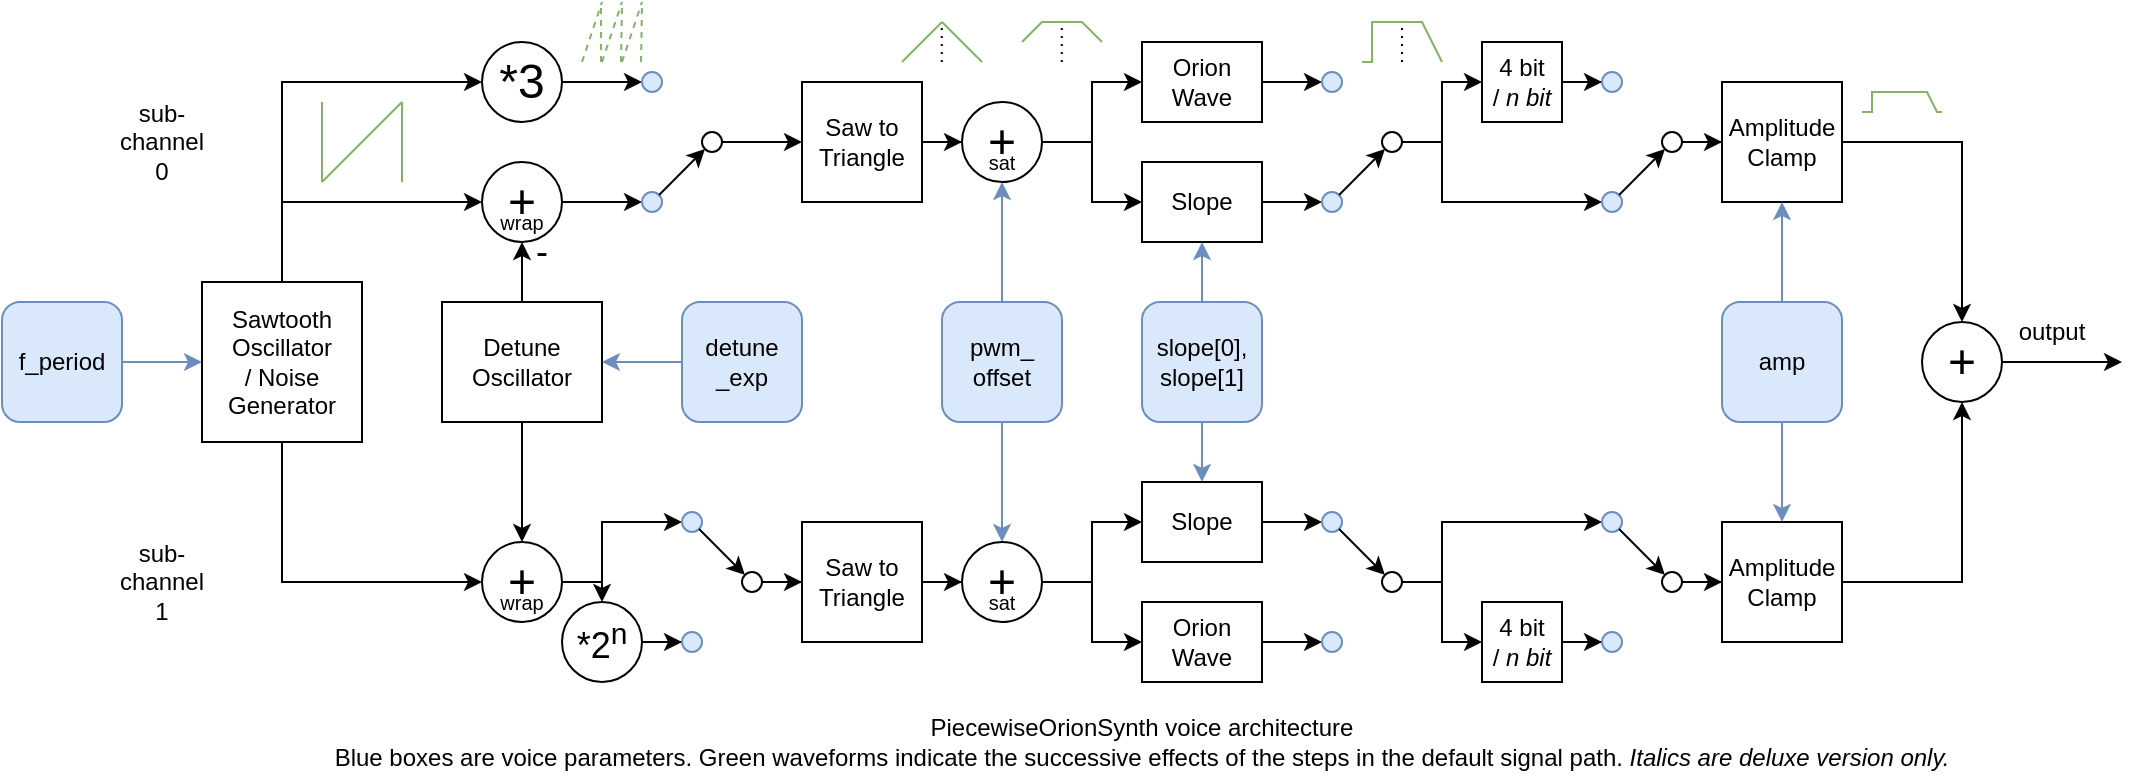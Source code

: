 <mxfile version="24.5.1" type="device">
  <diagram name="Page-1" id="rRZEkB9_PSGTh-SD51KO">
    <mxGraphModel dx="2074" dy="1197" grid="1" gridSize="10" guides="1" tooltips="1" connect="1" arrows="1" fold="1" page="1" pageScale="1" pageWidth="827" pageHeight="1169" math="0" shadow="0">
      <root>
        <mxCell id="0" />
        <mxCell id="1" parent="0" />
        <mxCell id="hvb4XQf5huEeOUagHXVo-9" style="edgeStyle=orthogonalEdgeStyle;rounded=0;orthogonalLoop=1;jettySize=auto;html=1;entryX=0;entryY=0.5;entryDx=0;entryDy=0;exitX=0.5;exitY=0;exitDx=0;exitDy=0;" parent="1" source="hvb4XQf5huEeOUagHXVo-1" target="hvb4XQf5huEeOUagHXVo-8" edge="1">
          <mxGeometry relative="1" as="geometry" />
        </mxCell>
        <mxCell id="hvb4XQf5huEeOUagHXVo-13" style="edgeStyle=orthogonalEdgeStyle;rounded=0;orthogonalLoop=1;jettySize=auto;html=1;entryX=0;entryY=0.5;entryDx=0;entryDy=0;exitX=0.5;exitY=0;exitDx=0;exitDy=0;" parent="1" source="hvb4XQf5huEeOUagHXVo-1" target="hvb4XQf5huEeOUagHXVo-12" edge="1">
          <mxGeometry relative="1" as="geometry" />
        </mxCell>
        <mxCell id="hvb4XQf5huEeOUagHXVo-81" style="edgeStyle=orthogonalEdgeStyle;rounded=0;orthogonalLoop=1;jettySize=auto;html=1;entryX=0;entryY=0.5;entryDx=0;entryDy=0;exitX=0.5;exitY=1;exitDx=0;exitDy=0;" parent="1" source="hvb4XQf5huEeOUagHXVo-1" target="hvb4XQf5huEeOUagHXVo-58" edge="1">
          <mxGeometry relative="1" as="geometry" />
        </mxCell>
        <mxCell id="hvb4XQf5huEeOUagHXVo-1" value="&lt;div&gt;Sawtooth&lt;/div&gt;Oscillator&lt;div&gt;&lt;span style=&quot;background-color: initial;&quot;&gt;/ Noise Generator&lt;/span&gt;&lt;/div&gt;" style="rounded=0;whiteSpace=wrap;html=1;" parent="1" vertex="1">
          <mxGeometry x="120" y="520" width="80" height="80" as="geometry" />
        </mxCell>
        <mxCell id="hvb4XQf5huEeOUagHXVo-10" value="" style="edgeStyle=orthogonalEdgeStyle;rounded=0;orthogonalLoop=1;jettySize=auto;html=1;" parent="1" source="hvb4XQf5huEeOUagHXVo-5" target="hvb4XQf5huEeOUagHXVo-8" edge="1">
          <mxGeometry relative="1" as="geometry" />
        </mxCell>
        <mxCell id="hvb4XQf5huEeOUagHXVo-80" style="edgeStyle=orthogonalEdgeStyle;rounded=0;orthogonalLoop=1;jettySize=auto;html=1;entryX=0.5;entryY=0;entryDx=0;entryDy=0;" parent="1" source="hvb4XQf5huEeOUagHXVo-5" target="hvb4XQf5huEeOUagHXVo-58" edge="1">
          <mxGeometry relative="1" as="geometry" />
        </mxCell>
        <mxCell id="hvb4XQf5huEeOUagHXVo-5" value="Detune&lt;div&gt;Oscillator&lt;/div&gt;" style="rounded=0;whiteSpace=wrap;html=1;" parent="1" vertex="1">
          <mxGeometry x="240" y="530" width="80" height="60" as="geometry" />
        </mxCell>
        <mxCell id="hvb4XQf5huEeOUagHXVo-17" style="edgeStyle=orthogonalEdgeStyle;rounded=0;orthogonalLoop=1;jettySize=auto;html=1;" parent="1" source="hvb4XQf5huEeOUagHXVo-8" edge="1">
          <mxGeometry relative="1" as="geometry">
            <mxPoint x="340" y="480" as="targetPoint" />
          </mxGeometry>
        </mxCell>
        <mxCell id="hvb4XQf5huEeOUagHXVo-8" value="&lt;font style=&quot;font-size: 24px;&quot;&gt;+&lt;/font&gt;" style="ellipse;whiteSpace=wrap;html=1;aspect=fixed;" parent="1" vertex="1">
          <mxGeometry x="260" y="460" width="40" height="40" as="geometry" />
        </mxCell>
        <mxCell id="hvb4XQf5huEeOUagHXVo-15" style="edgeStyle=orthogonalEdgeStyle;rounded=0;orthogonalLoop=1;jettySize=auto;html=1;" parent="1" source="hvb4XQf5huEeOUagHXVo-12" edge="1">
          <mxGeometry relative="1" as="geometry">
            <mxPoint x="340" y="420" as="targetPoint" />
          </mxGeometry>
        </mxCell>
        <mxCell id="hvb4XQf5huEeOUagHXVo-12" value="&lt;font style=&quot;font-size: 24px;&quot;&gt;*3&lt;/font&gt;" style="ellipse;whiteSpace=wrap;html=1;aspect=fixed;" parent="1" vertex="1">
          <mxGeometry x="260" y="400" width="40" height="40" as="geometry" />
        </mxCell>
        <mxCell id="hvb4XQf5huEeOUagHXVo-21" style="edgeStyle=orthogonalEdgeStyle;rounded=0;orthogonalLoop=1;jettySize=auto;html=1;entryX=0;entryY=0.5;entryDx=0;entryDy=0;" parent="1" source="hvb4XQf5huEeOUagHXVo-18" target="hvb4XQf5huEeOUagHXVo-20" edge="1">
          <mxGeometry relative="1" as="geometry" />
        </mxCell>
        <mxCell id="hvb4XQf5huEeOUagHXVo-18" value="&lt;div&gt;Saw to&lt;/div&gt;Triangle" style="rounded=0;whiteSpace=wrap;html=1;" parent="1" vertex="1">
          <mxGeometry x="420" y="420" width="60" height="60" as="geometry" />
        </mxCell>
        <mxCell id="hvb4XQf5huEeOUagHXVo-30" style="edgeStyle=orthogonalEdgeStyle;rounded=0;orthogonalLoop=1;jettySize=auto;html=1;entryX=0;entryY=0.5;entryDx=0;entryDy=0;" parent="1" source="hvb4XQf5huEeOUagHXVo-20" target="hvb4XQf5huEeOUagHXVo-29" edge="1">
          <mxGeometry relative="1" as="geometry" />
        </mxCell>
        <mxCell id="hvb4XQf5huEeOUagHXVo-32" style="edgeStyle=orthogonalEdgeStyle;rounded=0;orthogonalLoop=1;jettySize=auto;html=1;entryX=0;entryY=0.5;entryDx=0;entryDy=0;" parent="1" source="hvb4XQf5huEeOUagHXVo-20" target="hvb4XQf5huEeOUagHXVo-31" edge="1">
          <mxGeometry relative="1" as="geometry" />
        </mxCell>
        <mxCell id="hvb4XQf5huEeOUagHXVo-20" value="&lt;div style=&quot;&quot;&gt;&lt;font style=&quot;font-size: 24px;&quot;&gt;+&lt;/font&gt;&lt;/div&gt;" style="ellipse;whiteSpace=wrap;html=1;aspect=fixed;" parent="1" vertex="1">
          <mxGeometry x="500" y="430" width="40" height="40" as="geometry" />
        </mxCell>
        <mxCell id="hvb4XQf5huEeOUagHXVo-22" value="&lt;font style=&quot;font-size: 10px;&quot;&gt;sat&lt;/font&gt;" style="text;html=1;align=center;verticalAlign=middle;whiteSpace=wrap;rounded=0;" parent="1" vertex="1">
          <mxGeometry x="500" y="450" width="40" height="20" as="geometry" />
        </mxCell>
        <mxCell id="hvb4XQf5huEeOUagHXVo-24" style="edgeStyle=orthogonalEdgeStyle;rounded=0;orthogonalLoop=1;jettySize=auto;html=1;exitX=0;exitY=0.5;exitDx=0;exitDy=0;entryX=1;entryY=0.5;entryDx=0;entryDy=0;fillColor=#dae8fc;strokeColor=#6c8ebf;" parent="1" source="hvb4XQf5huEeOUagHXVo-23" target="hvb4XQf5huEeOUagHXVo-5" edge="1">
          <mxGeometry relative="1" as="geometry" />
        </mxCell>
        <mxCell id="hvb4XQf5huEeOUagHXVo-23" value="detune&lt;br&gt;_exp" style="rounded=1;whiteSpace=wrap;html=1;fillColor=#dae8fc;strokeColor=#6c8ebf;" parent="1" vertex="1">
          <mxGeometry x="360" y="530" width="60" height="60" as="geometry" />
        </mxCell>
        <mxCell id="hvb4XQf5huEeOUagHXVo-28" style="edgeStyle=orthogonalEdgeStyle;rounded=0;orthogonalLoop=1;jettySize=auto;html=1;entryX=0.5;entryY=1;entryDx=0;entryDy=0;fillColor=#dae8fc;strokeColor=#6c8ebf;" parent="1" source="hvb4XQf5huEeOUagHXVo-25" target="hvb4XQf5huEeOUagHXVo-22" edge="1">
          <mxGeometry relative="1" as="geometry" />
        </mxCell>
        <mxCell id="hvb4XQf5huEeOUagHXVo-126" style="edgeStyle=orthogonalEdgeStyle;rounded=0;orthogonalLoop=1;jettySize=auto;html=1;entryX=0.5;entryY=0;entryDx=0;entryDy=0;fillColor=#dae8fc;strokeColor=#6c8ebf;" parent="1" source="hvb4XQf5huEeOUagHXVo-25" target="hvb4XQf5huEeOUagHXVo-65" edge="1">
          <mxGeometry relative="1" as="geometry" />
        </mxCell>
        <mxCell id="hvb4XQf5huEeOUagHXVo-25" value="pwm_&lt;br&gt;offset" style="rounded=1;whiteSpace=wrap;html=1;fillColor=#dae8fc;strokeColor=#6c8ebf;" parent="1" vertex="1">
          <mxGeometry x="490" y="530" width="60" height="60" as="geometry" />
        </mxCell>
        <mxCell id="hvb4XQf5huEeOUagHXVo-37" style="edgeStyle=orthogonalEdgeStyle;rounded=0;orthogonalLoop=1;jettySize=auto;html=1;" parent="1" source="hvb4XQf5huEeOUagHXVo-29" edge="1">
          <mxGeometry relative="1" as="geometry">
            <mxPoint x="680" y="480" as="targetPoint" />
          </mxGeometry>
        </mxCell>
        <mxCell id="hvb4XQf5huEeOUagHXVo-29" value="Slope" style="rounded=0;whiteSpace=wrap;html=1;" parent="1" vertex="1">
          <mxGeometry x="590" y="460" width="60" height="40" as="geometry" />
        </mxCell>
        <mxCell id="hvb4XQf5huEeOUagHXVo-36" style="edgeStyle=orthogonalEdgeStyle;rounded=0;orthogonalLoop=1;jettySize=auto;html=1;" parent="1" source="hvb4XQf5huEeOUagHXVo-31" edge="1">
          <mxGeometry relative="1" as="geometry">
            <mxPoint x="680" y="420" as="targetPoint" />
          </mxGeometry>
        </mxCell>
        <mxCell id="hvb4XQf5huEeOUagHXVo-31" value="Orion&lt;div&gt;Wave&lt;/div&gt;" style="rounded=0;whiteSpace=wrap;html=1;" parent="1" vertex="1">
          <mxGeometry x="590" y="400" width="60" height="40" as="geometry" />
        </mxCell>
        <mxCell id="hvb4XQf5huEeOUagHXVo-42" style="edgeStyle=orthogonalEdgeStyle;rounded=0;orthogonalLoop=1;jettySize=auto;html=1;entryX=0.5;entryY=1;entryDx=0;entryDy=0;fillColor=#dae8fc;strokeColor=#6c8ebf;" parent="1" source="hvb4XQf5huEeOUagHXVo-41" target="hvb4XQf5huEeOUagHXVo-29" edge="1">
          <mxGeometry relative="1" as="geometry" />
        </mxCell>
        <mxCell id="hvb4XQf5huEeOUagHXVo-127" style="edgeStyle=orthogonalEdgeStyle;rounded=0;orthogonalLoop=1;jettySize=auto;html=1;entryX=0.5;entryY=0;entryDx=0;entryDy=0;fillColor=#dae8fc;strokeColor=#6c8ebf;" parent="1" source="hvb4XQf5huEeOUagHXVo-41" target="hvb4XQf5huEeOUagHXVo-68" edge="1">
          <mxGeometry relative="1" as="geometry" />
        </mxCell>
        <mxCell id="hvb4XQf5huEeOUagHXVo-41" value="slope[0],&lt;div&gt;slope[1]&lt;/div&gt;" style="rounded=1;whiteSpace=wrap;html=1;fillColor=#dae8fc;strokeColor=#6c8ebf;" parent="1" vertex="1">
          <mxGeometry x="590" y="530" width="60" height="60" as="geometry" />
        </mxCell>
        <mxCell id="hvb4XQf5huEeOUagHXVo-46" value="" style="ellipse;whiteSpace=wrap;html=1;aspect=fixed;fillColor=#dae8fc;strokeColor=#6c8ebf;" parent="1" vertex="1">
          <mxGeometry x="680" y="475" width="10" height="10" as="geometry" />
        </mxCell>
        <mxCell id="hvb4XQf5huEeOUagHXVo-47" value="" style="ellipse;whiteSpace=wrap;html=1;aspect=fixed;fillColor=#dae8fc;strokeColor=#6c8ebf;" parent="1" vertex="1">
          <mxGeometry x="680" y="415" width="10" height="10" as="geometry" />
        </mxCell>
        <mxCell id="hvb4XQf5huEeOUagHXVo-100" style="edgeStyle=orthogonalEdgeStyle;rounded=0;orthogonalLoop=1;jettySize=auto;html=1;entryX=0;entryY=0.5;entryDx=0;entryDy=0;" parent="1" source="hvb4XQf5huEeOUagHXVo-48" target="hvb4XQf5huEeOUagHXVo-97" edge="1">
          <mxGeometry relative="1" as="geometry" />
        </mxCell>
        <mxCell id="hvb4XQf5huEeOUagHXVo-110" style="edgeStyle=orthogonalEdgeStyle;rounded=0;orthogonalLoop=1;jettySize=auto;html=1;entryX=0;entryY=0.5;entryDx=0;entryDy=0;" parent="1" source="hvb4XQf5huEeOUagHXVo-48" target="hvb4XQf5huEeOUagHXVo-105" edge="1">
          <mxGeometry relative="1" as="geometry">
            <Array as="points">
              <mxPoint x="740" y="450" />
              <mxPoint x="740" y="480" />
            </Array>
          </mxGeometry>
        </mxCell>
        <mxCell id="hvb4XQf5huEeOUagHXVo-48" value="" style="ellipse;whiteSpace=wrap;html=1;aspect=fixed;" parent="1" vertex="1">
          <mxGeometry x="710" y="445" width="10" height="10" as="geometry" />
        </mxCell>
        <mxCell id="hvb4XQf5huEeOUagHXVo-51" value="" style="endArrow=classic;html=1;rounded=0;exitX=1;exitY=0;exitDx=0;exitDy=0;entryX=0;entryY=1;entryDx=0;entryDy=0;" parent="1" source="hvb4XQf5huEeOUagHXVo-46" target="hvb4XQf5huEeOUagHXVo-48" edge="1">
          <mxGeometry width="50" height="50" relative="1" as="geometry">
            <mxPoint x="695" y="470" as="sourcePoint" />
            <mxPoint x="745" y="420" as="targetPoint" />
          </mxGeometry>
        </mxCell>
        <mxCell id="hvb4XQf5huEeOUagHXVo-52" value="" style="ellipse;whiteSpace=wrap;html=1;aspect=fixed;fillColor=#dae8fc;strokeColor=#6c8ebf;" parent="1" vertex="1">
          <mxGeometry x="340" y="475" width="10" height="10" as="geometry" />
        </mxCell>
        <mxCell id="hvb4XQf5huEeOUagHXVo-53" value="" style="ellipse;whiteSpace=wrap;html=1;aspect=fixed;fillColor=#dae8fc;strokeColor=#6c8ebf;" parent="1" vertex="1">
          <mxGeometry x="340" y="415" width="10" height="10" as="geometry" />
        </mxCell>
        <mxCell id="hvb4XQf5huEeOUagHXVo-56" style="edgeStyle=orthogonalEdgeStyle;rounded=0;orthogonalLoop=1;jettySize=auto;html=1;entryX=0;entryY=0.5;entryDx=0;entryDy=0;" parent="1" source="hvb4XQf5huEeOUagHXVo-54" target="hvb4XQf5huEeOUagHXVo-18" edge="1">
          <mxGeometry relative="1" as="geometry" />
        </mxCell>
        <mxCell id="hvb4XQf5huEeOUagHXVo-54" value="" style="ellipse;whiteSpace=wrap;html=1;aspect=fixed;" parent="1" vertex="1">
          <mxGeometry x="370" y="445" width="10" height="10" as="geometry" />
        </mxCell>
        <mxCell id="hvb4XQf5huEeOUagHXVo-55" value="" style="endArrow=classic;html=1;rounded=0;exitX=1;exitY=0;exitDx=0;exitDy=0;entryX=0;entryY=1;entryDx=0;entryDy=0;" parent="1" source="hvb4XQf5huEeOUagHXVo-52" target="hvb4XQf5huEeOUagHXVo-54" edge="1">
          <mxGeometry width="50" height="50" relative="1" as="geometry">
            <mxPoint x="355" y="470" as="sourcePoint" />
            <mxPoint x="405" y="420" as="targetPoint" />
          </mxGeometry>
        </mxCell>
        <mxCell id="hvb4XQf5huEeOUagHXVo-94" style="edgeStyle=orthogonalEdgeStyle;rounded=0;orthogonalLoop=1;jettySize=auto;html=1;entryX=0;entryY=0.5;entryDx=0;entryDy=0;" parent="1" source="hvb4XQf5huEeOUagHXVo-58" target="hvb4XQf5huEeOUagHXVo-89" edge="1">
          <mxGeometry relative="1" as="geometry">
            <Array as="points">
              <mxPoint x="320" y="670" />
              <mxPoint x="320" y="640" />
            </Array>
          </mxGeometry>
        </mxCell>
        <mxCell id="hvb4XQf5huEeOUagHXVo-95" style="edgeStyle=orthogonalEdgeStyle;rounded=0;orthogonalLoop=1;jettySize=auto;html=1;entryX=0.5;entryY=0;entryDx=0;entryDy=0;exitX=1;exitY=0.5;exitDx=0;exitDy=0;" parent="1" source="hvb4XQf5huEeOUagHXVo-58" target="hvb4XQf5huEeOUagHXVo-82" edge="1">
          <mxGeometry relative="1" as="geometry" />
        </mxCell>
        <mxCell id="hvb4XQf5huEeOUagHXVo-58" value="&lt;font style=&quot;font-size: 24px;&quot;&gt;+&lt;/font&gt;" style="ellipse;whiteSpace=wrap;html=1;aspect=fixed;" parent="1" vertex="1">
          <mxGeometry x="260" y="650" width="40" height="40" as="geometry" />
        </mxCell>
        <mxCell id="hvb4XQf5huEeOUagHXVo-61" style="edgeStyle=orthogonalEdgeStyle;rounded=0;orthogonalLoop=1;jettySize=auto;html=1;entryX=0;entryY=0.5;entryDx=0;entryDy=0;" parent="1" source="hvb4XQf5huEeOUagHXVo-62" target="hvb4XQf5huEeOUagHXVo-65" edge="1">
          <mxGeometry relative="1" as="geometry" />
        </mxCell>
        <mxCell id="hvb4XQf5huEeOUagHXVo-62" value="&lt;div&gt;Saw to&lt;/div&gt;Triangle" style="rounded=0;whiteSpace=wrap;html=1;" parent="1" vertex="1">
          <mxGeometry x="420" y="640" width="60" height="60" as="geometry" />
        </mxCell>
        <mxCell id="hvb4XQf5huEeOUagHXVo-63" style="edgeStyle=orthogonalEdgeStyle;rounded=0;orthogonalLoop=1;jettySize=auto;html=1;entryX=0;entryY=0.5;entryDx=0;entryDy=0;" parent="1" source="hvb4XQf5huEeOUagHXVo-65" target="hvb4XQf5huEeOUagHXVo-68" edge="1">
          <mxGeometry relative="1" as="geometry" />
        </mxCell>
        <mxCell id="hvb4XQf5huEeOUagHXVo-64" style="edgeStyle=orthogonalEdgeStyle;rounded=0;orthogonalLoop=1;jettySize=auto;html=1;entryX=0;entryY=0.5;entryDx=0;entryDy=0;" parent="1" source="hvb4XQf5huEeOUagHXVo-65" target="hvb4XQf5huEeOUagHXVo-70" edge="1">
          <mxGeometry relative="1" as="geometry" />
        </mxCell>
        <mxCell id="hvb4XQf5huEeOUagHXVo-65" value="&lt;div style=&quot;&quot;&gt;&lt;font style=&quot;font-size: 24px;&quot;&gt;+&lt;/font&gt;&lt;/div&gt;" style="ellipse;whiteSpace=wrap;html=1;aspect=fixed;" parent="1" vertex="1">
          <mxGeometry x="500" y="650" width="40" height="40" as="geometry" />
        </mxCell>
        <mxCell id="hvb4XQf5huEeOUagHXVo-66" value="&lt;font style=&quot;font-size: 10px;&quot;&gt;sat&lt;/font&gt;" style="text;html=1;align=center;verticalAlign=middle;whiteSpace=wrap;rounded=0;" parent="1" vertex="1">
          <mxGeometry x="500" y="670" width="40" height="20" as="geometry" />
        </mxCell>
        <mxCell id="hvb4XQf5huEeOUagHXVo-87" style="edgeStyle=orthogonalEdgeStyle;rounded=0;orthogonalLoop=1;jettySize=auto;html=1;entryX=0;entryY=0.5;entryDx=0;entryDy=0;" parent="1" source="hvb4XQf5huEeOUagHXVo-68" target="hvb4XQf5huEeOUagHXVo-72" edge="1">
          <mxGeometry relative="1" as="geometry" />
        </mxCell>
        <mxCell id="hvb4XQf5huEeOUagHXVo-68" value="Slope" style="rounded=0;whiteSpace=wrap;html=1;" parent="1" vertex="1">
          <mxGeometry x="590" y="620" width="60" height="40" as="geometry" />
        </mxCell>
        <mxCell id="hvb4XQf5huEeOUagHXVo-86" style="edgeStyle=orthogonalEdgeStyle;rounded=0;orthogonalLoop=1;jettySize=auto;html=1;entryX=0;entryY=0.5;entryDx=0;entryDy=0;" parent="1" source="hvb4XQf5huEeOUagHXVo-70" target="hvb4XQf5huEeOUagHXVo-71" edge="1">
          <mxGeometry relative="1" as="geometry" />
        </mxCell>
        <mxCell id="hvb4XQf5huEeOUagHXVo-70" value="Orion&lt;div&gt;Wave&lt;/div&gt;" style="rounded=0;whiteSpace=wrap;html=1;" parent="1" vertex="1">
          <mxGeometry x="590" y="680" width="60" height="40" as="geometry" />
        </mxCell>
        <mxCell id="hvb4XQf5huEeOUagHXVo-71" value="" style="ellipse;whiteSpace=wrap;html=1;aspect=fixed;fillColor=#dae8fc;strokeColor=#6c8ebf;" parent="1" vertex="1">
          <mxGeometry x="680" y="695" width="10" height="10" as="geometry" />
        </mxCell>
        <mxCell id="hvb4XQf5huEeOUagHXVo-72" value="" style="ellipse;whiteSpace=wrap;html=1;aspect=fixed;fillColor=#dae8fc;strokeColor=#6c8ebf;" parent="1" vertex="1">
          <mxGeometry x="680" y="635" width="10" height="10" as="geometry" />
        </mxCell>
        <mxCell id="hvb4XQf5huEeOUagHXVo-116" style="edgeStyle=orthogonalEdgeStyle;rounded=0;orthogonalLoop=1;jettySize=auto;html=1;entryX=0;entryY=0.5;entryDx=0;entryDy=0;" parent="1" source="hvb4XQf5huEeOUagHXVo-73" target="hvb4XQf5huEeOUagHXVo-111" edge="1">
          <mxGeometry relative="1" as="geometry" />
        </mxCell>
        <mxCell id="hvb4XQf5huEeOUagHXVo-117" style="edgeStyle=orthogonalEdgeStyle;rounded=0;orthogonalLoop=1;jettySize=auto;html=1;entryX=0;entryY=0.5;entryDx=0;entryDy=0;" parent="1" source="hvb4XQf5huEeOUagHXVo-73" target="hvb4XQf5huEeOUagHXVo-113" edge="1">
          <mxGeometry relative="1" as="geometry">
            <Array as="points">
              <mxPoint x="740" y="670" />
              <mxPoint x="740" y="640" />
            </Array>
          </mxGeometry>
        </mxCell>
        <mxCell id="hvb4XQf5huEeOUagHXVo-73" value="" style="ellipse;whiteSpace=wrap;html=1;aspect=fixed;" parent="1" vertex="1">
          <mxGeometry x="710" y="665" width="10" height="10" as="geometry" />
        </mxCell>
        <mxCell id="hvb4XQf5huEeOUagHXVo-74" value="" style="endArrow=classic;html=1;rounded=0;exitX=1;exitY=1;exitDx=0;exitDy=0;entryX=0;entryY=0;entryDx=0;entryDy=0;" parent="1" source="hvb4XQf5huEeOUagHXVo-72" target="hvb4XQf5huEeOUagHXVo-73" edge="1">
          <mxGeometry width="50" height="50" relative="1" as="geometry">
            <mxPoint x="695" y="690" as="sourcePoint" />
            <mxPoint x="730" y="640" as="targetPoint" />
          </mxGeometry>
        </mxCell>
        <mxCell id="hvb4XQf5huEeOUagHXVo-93" style="edgeStyle=orthogonalEdgeStyle;rounded=0;orthogonalLoop=1;jettySize=auto;html=1;entryX=0;entryY=0.5;entryDx=0;entryDy=0;" parent="1" source="hvb4XQf5huEeOUagHXVo-82" target="hvb4XQf5huEeOUagHXVo-88" edge="1">
          <mxGeometry relative="1" as="geometry" />
        </mxCell>
        <mxCell id="hvb4XQf5huEeOUagHXVo-82" value="&lt;font style=&quot;font-size: 18px;&quot;&gt;*2&lt;sup&gt;n&lt;/sup&gt;&lt;/font&gt;" style="ellipse;whiteSpace=wrap;html=1;aspect=fixed;" parent="1" vertex="1">
          <mxGeometry x="300" y="680" width="40" height="40" as="geometry" />
        </mxCell>
        <mxCell id="hvb4XQf5huEeOUagHXVo-85" value="&lt;font style=&quot;font-size: 18px;&quot;&gt;-&lt;/font&gt;" style="text;html=1;align=center;verticalAlign=middle;whiteSpace=wrap;rounded=0;" parent="1" vertex="1">
          <mxGeometry x="260" y="490" width="60" height="30" as="geometry" />
        </mxCell>
        <mxCell id="hvb4XQf5huEeOUagHXVo-88" value="" style="ellipse;whiteSpace=wrap;html=1;aspect=fixed;fillColor=#dae8fc;strokeColor=#6c8ebf;" parent="1" vertex="1">
          <mxGeometry x="360" y="695" width="10" height="10" as="geometry" />
        </mxCell>
        <mxCell id="hvb4XQf5huEeOUagHXVo-89" value="" style="ellipse;whiteSpace=wrap;html=1;aspect=fixed;fillColor=#dae8fc;strokeColor=#6c8ebf;" parent="1" vertex="1">
          <mxGeometry x="360" y="635" width="10" height="10" as="geometry" />
        </mxCell>
        <mxCell id="hvb4XQf5huEeOUagHXVo-96" style="edgeStyle=orthogonalEdgeStyle;rounded=0;orthogonalLoop=1;jettySize=auto;html=1;entryX=0;entryY=0.5;entryDx=0;entryDy=0;" parent="1" source="hvb4XQf5huEeOUagHXVo-90" target="hvb4XQf5huEeOUagHXVo-62" edge="1">
          <mxGeometry relative="1" as="geometry" />
        </mxCell>
        <mxCell id="hvb4XQf5huEeOUagHXVo-90" value="" style="ellipse;whiteSpace=wrap;html=1;aspect=fixed;" parent="1" vertex="1">
          <mxGeometry x="390" y="665" width="10" height="10" as="geometry" />
        </mxCell>
        <mxCell id="hvb4XQf5huEeOUagHXVo-91" value="" style="endArrow=classic;html=1;rounded=0;exitX=1;exitY=1;exitDx=0;exitDy=0;entryX=0;entryY=0;entryDx=0;entryDy=0;" parent="1" source="hvb4XQf5huEeOUagHXVo-89" target="hvb4XQf5huEeOUagHXVo-90" edge="1">
          <mxGeometry width="50" height="50" relative="1" as="geometry">
            <mxPoint x="375" y="690" as="sourcePoint" />
            <mxPoint x="410" y="640" as="targetPoint" />
          </mxGeometry>
        </mxCell>
        <mxCell id="hvb4XQf5huEeOUagHXVo-109" style="edgeStyle=orthogonalEdgeStyle;rounded=0;orthogonalLoop=1;jettySize=auto;html=1;entryX=0;entryY=0.5;entryDx=0;entryDy=0;" parent="1" source="hvb4XQf5huEeOUagHXVo-97" target="hvb4XQf5huEeOUagHXVo-106" edge="1">
          <mxGeometry relative="1" as="geometry" />
        </mxCell>
        <mxCell id="hvb4XQf5huEeOUagHXVo-97" value="4 bit&lt;div&gt;/&amp;nbsp;&lt;i&gt;n bit&lt;/i&gt;&lt;/div&gt;" style="rounded=0;whiteSpace=wrap;html=1;" parent="1" vertex="1">
          <mxGeometry x="760" y="400" width="40" height="40" as="geometry" />
        </mxCell>
        <mxCell id="hvb4XQf5huEeOUagHXVo-105" value="" style="ellipse;whiteSpace=wrap;html=1;aspect=fixed;fillColor=#dae8fc;strokeColor=#6c8ebf;" parent="1" vertex="1">
          <mxGeometry x="820" y="475" width="10" height="10" as="geometry" />
        </mxCell>
        <mxCell id="hvb4XQf5huEeOUagHXVo-106" value="" style="ellipse;whiteSpace=wrap;html=1;aspect=fixed;fillColor=#dae8fc;strokeColor=#6c8ebf;" parent="1" vertex="1">
          <mxGeometry x="820" y="415" width="10" height="10" as="geometry" />
        </mxCell>
        <mxCell id="hvb4XQf5huEeOUagHXVo-120" style="edgeStyle=orthogonalEdgeStyle;rounded=0;orthogonalLoop=1;jettySize=auto;html=1;entryX=0;entryY=0.5;entryDx=0;entryDy=0;" parent="1" source="hvb4XQf5huEeOUagHXVo-107" target="hvb4XQf5huEeOUagHXVo-119" edge="1">
          <mxGeometry relative="1" as="geometry" />
        </mxCell>
        <mxCell id="hvb4XQf5huEeOUagHXVo-107" value="" style="ellipse;whiteSpace=wrap;html=1;aspect=fixed;" parent="1" vertex="1">
          <mxGeometry x="850" y="445" width="10" height="10" as="geometry" />
        </mxCell>
        <mxCell id="hvb4XQf5huEeOUagHXVo-108" value="" style="endArrow=classic;html=1;rounded=0;exitX=1;exitY=0;exitDx=0;exitDy=0;entryX=0;entryY=1;entryDx=0;entryDy=0;" parent="1" source="hvb4XQf5huEeOUagHXVo-105" target="hvb4XQf5huEeOUagHXVo-107" edge="1">
          <mxGeometry width="50" height="50" relative="1" as="geometry">
            <mxPoint x="835" y="470" as="sourcePoint" />
            <mxPoint x="885" y="420" as="targetPoint" />
          </mxGeometry>
        </mxCell>
        <mxCell id="hvb4XQf5huEeOUagHXVo-118" style="edgeStyle=orthogonalEdgeStyle;rounded=0;orthogonalLoop=1;jettySize=auto;html=1;entryX=0;entryY=0.5;entryDx=0;entryDy=0;" parent="1" source="hvb4XQf5huEeOUagHXVo-111" target="hvb4XQf5huEeOUagHXVo-112" edge="1">
          <mxGeometry relative="1" as="geometry" />
        </mxCell>
        <mxCell id="hvb4XQf5huEeOUagHXVo-111" value="4 bit&lt;div&gt;/ &lt;i&gt;n bit&lt;/i&gt;&lt;/div&gt;" style="rounded=0;whiteSpace=wrap;html=1;" parent="1" vertex="1">
          <mxGeometry x="760" y="680" width="40" height="40" as="geometry" />
        </mxCell>
        <mxCell id="hvb4XQf5huEeOUagHXVo-112" value="" style="ellipse;whiteSpace=wrap;html=1;aspect=fixed;fillColor=#dae8fc;strokeColor=#6c8ebf;" parent="1" vertex="1">
          <mxGeometry x="820" y="695" width="10" height="10" as="geometry" />
        </mxCell>
        <mxCell id="hvb4XQf5huEeOUagHXVo-113" value="" style="ellipse;whiteSpace=wrap;html=1;aspect=fixed;fillColor=#dae8fc;strokeColor=#6c8ebf;" parent="1" vertex="1">
          <mxGeometry x="820" y="635" width="10" height="10" as="geometry" />
        </mxCell>
        <mxCell id="hvb4XQf5huEeOUagHXVo-122" style="edgeStyle=orthogonalEdgeStyle;rounded=0;orthogonalLoop=1;jettySize=auto;html=1;entryX=0;entryY=0.5;entryDx=0;entryDy=0;" parent="1" source="hvb4XQf5huEeOUagHXVo-114" target="hvb4XQf5huEeOUagHXVo-121" edge="1">
          <mxGeometry relative="1" as="geometry" />
        </mxCell>
        <mxCell id="hvb4XQf5huEeOUagHXVo-114" value="" style="ellipse;whiteSpace=wrap;html=1;aspect=fixed;" parent="1" vertex="1">
          <mxGeometry x="850" y="665" width="10" height="10" as="geometry" />
        </mxCell>
        <mxCell id="hvb4XQf5huEeOUagHXVo-115" value="" style="endArrow=classic;html=1;rounded=0;exitX=1;exitY=1;exitDx=0;exitDy=0;entryX=0;entryY=0;entryDx=0;entryDy=0;" parent="1" source="hvb4XQf5huEeOUagHXVo-113" target="hvb4XQf5huEeOUagHXVo-114" edge="1">
          <mxGeometry width="50" height="50" relative="1" as="geometry">
            <mxPoint x="835" y="690" as="sourcePoint" />
            <mxPoint x="870" y="640" as="targetPoint" />
          </mxGeometry>
        </mxCell>
        <mxCell id="hvb4XQf5huEeOUagHXVo-129" style="edgeStyle=orthogonalEdgeStyle;rounded=0;orthogonalLoop=1;jettySize=auto;html=1;entryX=0.5;entryY=0;entryDx=0;entryDy=0;" parent="1" source="hvb4XQf5huEeOUagHXVo-119" target="hvb4XQf5huEeOUagHXVo-128" edge="1">
          <mxGeometry relative="1" as="geometry" />
        </mxCell>
        <mxCell id="hvb4XQf5huEeOUagHXVo-119" value="&lt;div&gt;Amplitude&lt;/div&gt;Clamp&lt;div&gt;&lt;/div&gt;" style="rounded=0;whiteSpace=wrap;html=1;" parent="1" vertex="1">
          <mxGeometry x="880" y="420" width="60" height="60" as="geometry" />
        </mxCell>
        <mxCell id="hvb4XQf5huEeOUagHXVo-130" style="edgeStyle=orthogonalEdgeStyle;rounded=0;orthogonalLoop=1;jettySize=auto;html=1;entryX=0.5;entryY=1;entryDx=0;entryDy=0;" parent="1" source="hvb4XQf5huEeOUagHXVo-121" target="hvb4XQf5huEeOUagHXVo-128" edge="1">
          <mxGeometry relative="1" as="geometry" />
        </mxCell>
        <mxCell id="hvb4XQf5huEeOUagHXVo-121" value="Amplitude&lt;div&gt;Clamp&lt;div&gt;&lt;/div&gt;&lt;/div&gt;" style="rounded=0;whiteSpace=wrap;html=1;" parent="1" vertex="1">
          <mxGeometry x="880" y="640" width="60" height="60" as="geometry" />
        </mxCell>
        <mxCell id="hvb4XQf5huEeOUagHXVo-124" style="edgeStyle=orthogonalEdgeStyle;rounded=0;orthogonalLoop=1;jettySize=auto;html=1;entryX=0.5;entryY=1;entryDx=0;entryDy=0;fillColor=#dae8fc;strokeColor=#6c8ebf;" parent="1" source="hvb4XQf5huEeOUagHXVo-123" target="hvb4XQf5huEeOUagHXVo-119" edge="1">
          <mxGeometry relative="1" as="geometry" />
        </mxCell>
        <mxCell id="hvb4XQf5huEeOUagHXVo-125" style="edgeStyle=orthogonalEdgeStyle;rounded=0;orthogonalLoop=1;jettySize=auto;html=1;entryX=0.5;entryY=0;entryDx=0;entryDy=0;fillColor=#dae8fc;strokeColor=#6c8ebf;" parent="1" source="hvb4XQf5huEeOUagHXVo-123" target="hvb4XQf5huEeOUagHXVo-121" edge="1">
          <mxGeometry relative="1" as="geometry" />
        </mxCell>
        <mxCell id="hvb4XQf5huEeOUagHXVo-123" value="amp" style="rounded=1;whiteSpace=wrap;html=1;fillColor=#dae8fc;strokeColor=#6c8ebf;" parent="1" vertex="1">
          <mxGeometry x="880" y="530" width="60" height="60" as="geometry" />
        </mxCell>
        <mxCell id="hvb4XQf5huEeOUagHXVo-131" style="edgeStyle=orthogonalEdgeStyle;rounded=0;orthogonalLoop=1;jettySize=auto;html=1;" parent="1" source="hvb4XQf5huEeOUagHXVo-128" edge="1">
          <mxGeometry relative="1" as="geometry">
            <mxPoint x="1080" y="560" as="targetPoint" />
          </mxGeometry>
        </mxCell>
        <mxCell id="hvb4XQf5huEeOUagHXVo-128" value="&lt;font style=&quot;font-size: 24px;&quot;&gt;+&lt;/font&gt;" style="ellipse;whiteSpace=wrap;html=1;aspect=fixed;" parent="1" vertex="1">
          <mxGeometry x="980" y="540" width="40" height="40" as="geometry" />
        </mxCell>
        <mxCell id="hvb4XQf5huEeOUagHXVo-132" value="output" style="text;html=1;align=center;verticalAlign=middle;whiteSpace=wrap;rounded=0;" parent="1" vertex="1">
          <mxGeometry x="1020" y="530" width="50" height="30" as="geometry" />
        </mxCell>
        <mxCell id="hvb4XQf5huEeOUagHXVo-133" value="" style="endArrow=none;html=1;rounded=0;fillColor=#d5e8d4;strokeColor=#82b366;" parent="1" edge="1">
          <mxGeometry width="50" height="50" relative="1" as="geometry">
            <mxPoint x="180" y="470" as="sourcePoint" />
            <mxPoint x="220" y="430" as="targetPoint" />
          </mxGeometry>
        </mxCell>
        <mxCell id="hvb4XQf5huEeOUagHXVo-134" value="" style="endArrow=none;html=1;rounded=0;fillColor=#d5e8d4;strokeColor=#82b366;dashed=1;" parent="1" edge="1">
          <mxGeometry width="50" height="50" relative="1" as="geometry">
            <mxPoint x="310" y="410" as="sourcePoint" />
            <mxPoint x="320" y="380" as="targetPoint" />
          </mxGeometry>
        </mxCell>
        <mxCell id="hvb4XQf5huEeOUagHXVo-135" value="" style="endArrow=none;html=1;rounded=0;fillColor=#d5e8d4;strokeColor=#82b366;dashed=1;" parent="1" edge="1">
          <mxGeometry width="50" height="50" relative="1" as="geometry">
            <mxPoint x="320" y="410" as="sourcePoint" />
            <mxPoint x="330" y="380" as="targetPoint" />
          </mxGeometry>
        </mxCell>
        <mxCell id="hvb4XQf5huEeOUagHXVo-136" value="" style="endArrow=none;html=1;rounded=0;fillColor=#d5e8d4;strokeColor=#82b366;dashed=1;" parent="1" edge="1">
          <mxGeometry width="50" height="50" relative="1" as="geometry">
            <mxPoint x="330" y="410" as="sourcePoint" />
            <mxPoint x="340" y="380" as="targetPoint" />
          </mxGeometry>
        </mxCell>
        <mxCell id="hvb4XQf5huEeOUagHXVo-137" value="" style="endArrow=none;html=1;rounded=0;fillColor=#d5e8d4;strokeColor=#82b366;" parent="1" edge="1">
          <mxGeometry width="50" height="50" relative="1" as="geometry">
            <mxPoint x="220" y="470" as="sourcePoint" />
            <mxPoint x="220" y="430" as="targetPoint" />
          </mxGeometry>
        </mxCell>
        <mxCell id="hvb4XQf5huEeOUagHXVo-138" value="" style="endArrow=none;html=1;rounded=0;fillColor=#d5e8d4;strokeColor=#82b366;dashed=1;" parent="1" edge="1">
          <mxGeometry width="50" height="50" relative="1" as="geometry">
            <mxPoint x="319.52" y="410" as="sourcePoint" />
            <mxPoint x="319.52" y="380" as="targetPoint" />
          </mxGeometry>
        </mxCell>
        <mxCell id="hvb4XQf5huEeOUagHXVo-139" value="" style="endArrow=none;html=1;rounded=0;fillColor=#d5e8d4;strokeColor=#82b366;dashed=1;" parent="1" edge="1">
          <mxGeometry width="50" height="50" relative="1" as="geometry">
            <mxPoint x="329.52" y="410" as="sourcePoint" />
            <mxPoint x="329.52" y="380" as="targetPoint" />
            <Array as="points">
              <mxPoint x="330" y="380" />
            </Array>
          </mxGeometry>
        </mxCell>
        <mxCell id="hvb4XQf5huEeOUagHXVo-140" value="" style="endArrow=none;html=1;rounded=0;fillColor=#d5e8d4;strokeColor=#82b366;dashed=1;" parent="1" edge="1">
          <mxGeometry width="50" height="50" relative="1" as="geometry">
            <mxPoint x="339.52" y="410" as="sourcePoint" />
            <mxPoint x="339.52" y="380" as="targetPoint" />
            <Array as="points">
              <mxPoint x="340" y="380" />
            </Array>
          </mxGeometry>
        </mxCell>
        <mxCell id="hvb4XQf5huEeOUagHXVo-154" value="" style="group;fontStyle=4" parent="1" vertex="1" connectable="0">
          <mxGeometry x="530" y="390" width="40" height="20" as="geometry" />
        </mxCell>
        <mxCell id="hvb4XQf5huEeOUagHXVo-152" value="" style="rounded=0;whiteSpace=wrap;html=1;strokeColor=none;" parent="hvb4XQf5huEeOUagHXVo-154" vertex="1">
          <mxGeometry width="40" height="20" as="geometry" />
        </mxCell>
        <mxCell id="hvb4XQf5huEeOUagHXVo-145" value="" style="endArrow=none;html=1;rounded=0;fillColor=#d5e8d4;strokeColor=#82b366;exitX=0;exitY=0.5;exitDx=0;exitDy=0;" parent="hvb4XQf5huEeOUagHXVo-154" source="hvb4XQf5huEeOUagHXVo-152" edge="1">
          <mxGeometry width="50" height="50" relative="1" as="geometry">
            <mxPoint y="15" as="sourcePoint" />
            <mxPoint x="20" as="targetPoint" />
            <Array as="points">
              <mxPoint x="10" />
            </Array>
          </mxGeometry>
        </mxCell>
        <mxCell id="hvb4XQf5huEeOUagHXVo-147" value="" style="endArrow=none;html=1;rounded=0;fillColor=#d5e8d4;strokeColor=#82b366;exitX=1;exitY=0.5;exitDx=0;exitDy=0;" parent="hvb4XQf5huEeOUagHXVo-154" source="hvb4XQf5huEeOUagHXVo-152" edge="1">
          <mxGeometry width="50" height="50" relative="1" as="geometry">
            <mxPoint x="40" y="15" as="sourcePoint" />
            <mxPoint x="20" as="targetPoint" />
            <Array as="points">
              <mxPoint x="30" />
            </Array>
          </mxGeometry>
        </mxCell>
        <mxCell id="dkGrw5GREFUrwSO0wL7L-6" value="" style="endArrow=none;dashed=1;html=1;dashPattern=1 3;strokeWidth=1;rounded=0;exitX=0.5;exitY=1;exitDx=0;exitDy=0;" parent="hvb4XQf5huEeOUagHXVo-154" edge="1">
          <mxGeometry width="50" height="50" relative="1" as="geometry">
            <mxPoint x="19.89" y="20" as="sourcePoint" />
            <mxPoint x="19.89" as="targetPoint" />
          </mxGeometry>
        </mxCell>
        <mxCell id="hvb4XQf5huEeOUagHXVo-155" value="" style="group" parent="1" vertex="1" connectable="0">
          <mxGeometry x="700" y="390" width="40" height="20" as="geometry" />
        </mxCell>
        <mxCell id="hvb4XQf5huEeOUagHXVo-153" value="" style="rounded=0;whiteSpace=wrap;html=1;strokeColor=none;" parent="hvb4XQf5huEeOUagHXVo-155" vertex="1">
          <mxGeometry width="40" height="20" as="geometry" />
        </mxCell>
        <mxCell id="hvb4XQf5huEeOUagHXVo-148" value="" style="endArrow=none;html=1;rounded=0;fillColor=#d5e8d4;strokeColor=#82b366;exitX=0;exitY=1;exitDx=0;exitDy=0;" parent="hvb4XQf5huEeOUagHXVo-155" source="hvb4XQf5huEeOUagHXVo-153" edge="1">
          <mxGeometry width="50" height="50" relative="1" as="geometry">
            <mxPoint x="5" y="20" as="sourcePoint" />
            <mxPoint x="20" as="targetPoint" />
            <Array as="points">
              <mxPoint x="5" y="20" />
              <mxPoint x="5" />
            </Array>
          </mxGeometry>
        </mxCell>
        <mxCell id="hvb4XQf5huEeOUagHXVo-149" value="" style="endArrow=none;html=1;rounded=0;fillColor=#d5e8d4;strokeColor=#82b366;exitX=1;exitY=1;exitDx=0;exitDy=0;" parent="hvb4XQf5huEeOUagHXVo-155" source="hvb4XQf5huEeOUagHXVo-153" edge="1">
          <mxGeometry width="50" height="50" relative="1" as="geometry">
            <mxPoint x="40" y="15" as="sourcePoint" />
            <mxPoint x="20" as="targetPoint" />
            <Array as="points">
              <mxPoint x="30" />
            </Array>
          </mxGeometry>
        </mxCell>
        <mxCell id="hvb4XQf5huEeOUagHXVo-162" value="" style="group" parent="1" vertex="1" connectable="0">
          <mxGeometry x="950" y="420" width="40" height="20" as="geometry" />
        </mxCell>
        <mxCell id="hvb4XQf5huEeOUagHXVo-161" value="" style="rounded=0;whiteSpace=wrap;html=1;fillColor=default;strokeColor=none;" parent="hvb4XQf5huEeOUagHXVo-162" vertex="1">
          <mxGeometry width="40" height="20" as="geometry" />
        </mxCell>
        <mxCell id="hvb4XQf5huEeOUagHXVo-160" value="" style="group" parent="hvb4XQf5huEeOUagHXVo-162" vertex="1" connectable="0">
          <mxGeometry y="5" width="40" height="10" as="geometry" />
        </mxCell>
        <mxCell id="hvb4XQf5huEeOUagHXVo-158" value="" style="endArrow=none;html=1;rounded=0;fillColor=#d5e8d4;strokeColor=#82b366;" parent="hvb4XQf5huEeOUagHXVo-160" edge="1">
          <mxGeometry width="50" height="50" relative="1" as="geometry">
            <mxPoint y="10" as="sourcePoint" />
            <mxPoint x="10" as="targetPoint" />
            <Array as="points">
              <mxPoint x="5" y="10" />
              <mxPoint x="5" />
            </Array>
          </mxGeometry>
        </mxCell>
        <mxCell id="hvb4XQf5huEeOUagHXVo-159" value="" style="endArrow=none;html=1;rounded=0;fillColor=#d5e8d4;strokeColor=#82b366;" parent="hvb4XQf5huEeOUagHXVo-160" edge="1">
          <mxGeometry width="50" height="50" relative="1" as="geometry">
            <mxPoint x="40" y="10" as="sourcePoint" />
            <mxPoint x="10" as="targetPoint" />
            <Array as="points">
              <mxPoint x="37.5" y="10" />
              <mxPoint x="32.5" />
            </Array>
          </mxGeometry>
        </mxCell>
        <mxCell id="hvb4XQf5huEeOUagHXVo-163" value="" style="group" parent="1" vertex="1" connectable="0">
          <mxGeometry x="470" y="390" width="40" height="20" as="geometry" />
        </mxCell>
        <mxCell id="hvb4XQf5huEeOUagHXVo-141" value="" style="endArrow=none;html=1;rounded=0;fillColor=#d5e8d4;strokeColor=#82b366;" parent="hvb4XQf5huEeOUagHXVo-163" edge="1">
          <mxGeometry width="50" height="50" relative="1" as="geometry">
            <mxPoint y="20" as="sourcePoint" />
            <mxPoint x="20" as="targetPoint" />
          </mxGeometry>
        </mxCell>
        <mxCell id="hvb4XQf5huEeOUagHXVo-142" value="" style="endArrow=none;html=1;rounded=0;fillColor=#d5e8d4;strokeColor=#82b366;" parent="hvb4XQf5huEeOUagHXVo-163" edge="1">
          <mxGeometry width="50" height="50" relative="1" as="geometry">
            <mxPoint x="40" y="20" as="sourcePoint" />
            <mxPoint x="20" as="targetPoint" />
          </mxGeometry>
        </mxCell>
        <mxCell id="dkGrw5GREFUrwSO0wL7L-7" value="" style="endArrow=none;dashed=1;html=1;dashPattern=1 3;strokeWidth=1;rounded=0;exitX=0.5;exitY=1;exitDx=0;exitDy=0;" parent="hvb4XQf5huEeOUagHXVo-163" edge="1">
          <mxGeometry width="50" height="50" relative="1" as="geometry">
            <mxPoint x="19.89" y="20" as="sourcePoint" />
            <mxPoint x="19.89" as="targetPoint" />
          </mxGeometry>
        </mxCell>
        <mxCell id="hvb4XQf5huEeOUagHXVo-164" value="" style="endArrow=none;html=1;rounded=0;fillColor=#d5e8d4;strokeColor=#82b366;" parent="1" edge="1">
          <mxGeometry width="50" height="50" relative="1" as="geometry">
            <mxPoint x="180" y="470" as="sourcePoint" />
            <mxPoint x="180" y="430" as="targetPoint" />
          </mxGeometry>
        </mxCell>
        <mxCell id="hvb4XQf5huEeOUagHXVo-165" value="" style="endArrow=none;dashed=1;html=1;dashPattern=1 3;strokeWidth=1;rounded=0;exitX=0.5;exitY=1;exitDx=0;exitDy=0;" parent="1" source="hvb4XQf5huEeOUagHXVo-153" edge="1">
          <mxGeometry width="50" height="50" relative="1" as="geometry">
            <mxPoint x="660" y="440" as="sourcePoint" />
            <mxPoint x="720" y="390" as="targetPoint" />
          </mxGeometry>
        </mxCell>
        <mxCell id="dkGrw5GREFUrwSO0wL7L-1" value="&lt;font style=&quot;font-size: 10px;&quot;&gt;wrap&lt;/font&gt;" style="text;html=1;align=center;verticalAlign=middle;whiteSpace=wrap;rounded=0;" parent="1" vertex="1">
          <mxGeometry x="260" y="480" width="40" height="20" as="geometry" />
        </mxCell>
        <mxCell id="dkGrw5GREFUrwSO0wL7L-2" value="&lt;font style=&quot;font-size: 10px;&quot;&gt;wrap&lt;/font&gt;" style="text;html=1;align=center;verticalAlign=middle;whiteSpace=wrap;rounded=0;" parent="1" vertex="1">
          <mxGeometry x="260" y="670" width="40" height="20" as="geometry" />
        </mxCell>
        <mxCell id="dkGrw5GREFUrwSO0wL7L-3" value="PiecewiseOrionSynth voice architecture&lt;div&gt;Blue boxes are voice parameters. Green waveforms indicate the successive effects of the steps in the default signal path. &lt;i&gt;Italics are deluxe version only.&lt;/i&gt;&lt;/div&gt;" style="text;html=1;align=center;verticalAlign=middle;whiteSpace=wrap;rounded=0;" parent="1" vertex="1">
          <mxGeometry x="130" y="730" width="920" height="40" as="geometry" />
        </mxCell>
        <mxCell id="dkGrw5GREFUrwSO0wL7L-4" value="sub-&lt;div&gt;channel&lt;/div&gt;&lt;div&gt;0&lt;/div&gt;" style="text;html=1;align=center;verticalAlign=middle;whiteSpace=wrap;rounded=0;" parent="1" vertex="1">
          <mxGeometry x="70" y="420" width="60" height="60" as="geometry" />
        </mxCell>
        <mxCell id="dkGrw5GREFUrwSO0wL7L-5" value="sub-&lt;div&gt;channel&lt;/div&gt;&lt;div&gt;1&lt;/div&gt;" style="text;html=1;align=center;verticalAlign=middle;whiteSpace=wrap;rounded=0;" parent="1" vertex="1">
          <mxGeometry x="70" y="640" width="60" height="60" as="geometry" />
        </mxCell>
        <mxCell id="dkGrw5GREFUrwSO0wL7L-10" style="edgeStyle=orthogonalEdgeStyle;rounded=0;orthogonalLoop=1;jettySize=auto;html=1;entryX=0;entryY=0.5;entryDx=0;entryDy=0;fillColor=#dae8fc;strokeColor=#6c8ebf;" parent="1" source="dkGrw5GREFUrwSO0wL7L-8" target="hvb4XQf5huEeOUagHXVo-1" edge="1">
          <mxGeometry relative="1" as="geometry" />
        </mxCell>
        <mxCell id="dkGrw5GREFUrwSO0wL7L-8" value="f_period" style="rounded=1;whiteSpace=wrap;html=1;fillColor=#dae8fc;strokeColor=#6c8ebf;" parent="1" vertex="1">
          <mxGeometry x="20" y="530" width="60" height="60" as="geometry" />
        </mxCell>
      </root>
    </mxGraphModel>
  </diagram>
</mxfile>
